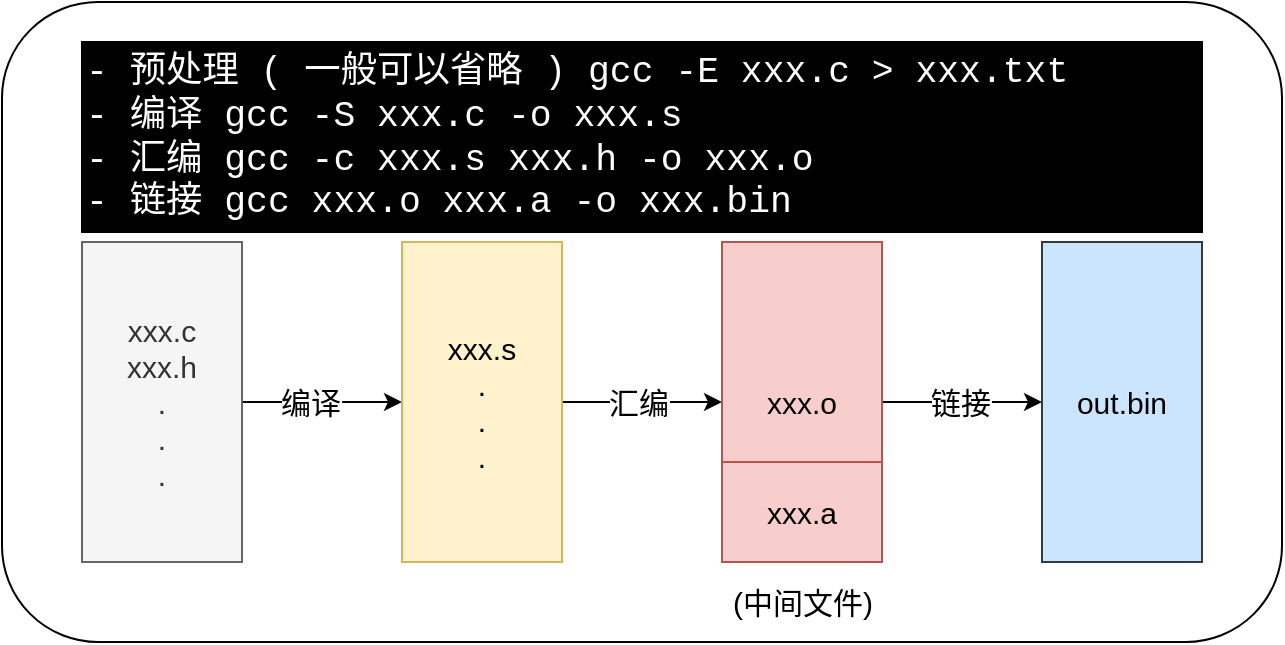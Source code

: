 <mxfile version="14.1.8" type="device"><diagram name="Page-1" id="74e2e168-ea6b-b213-b513-2b3c1d86103e"><mxGraphModel dx="1086" dy="785" grid="0" gridSize="10" guides="1" tooltips="1" connect="1" arrows="1" fold="1" page="1" pageScale="1" pageWidth="1100" pageHeight="850" background="#ffffff" math="0" shadow="0"><root><mxCell id="0"/><mxCell id="1" parent="0"/><mxCell id="gDx1fynAaC7BnWvRT7tZ-5" value="" style="rounded=1;whiteSpace=wrap;html=1;labelBackgroundColor=#FFFFCC;fillColor=none;" vertex="1" parent="1"><mxGeometry x="40" y="40" width="640" height="320" as="geometry"/></mxCell><mxCell id="i3Xp2pzGCi31jurpPoZg-8" style="edgeStyle=orthogonalEdgeStyle;rounded=0;orthogonalLoop=1;jettySize=auto;html=1;exitX=1;exitY=0.5;exitDx=0;exitDy=0;entryX=0;entryY=0.5;entryDx=0;entryDy=0;fontSize=15;" parent="1" source="i3Xp2pzGCi31jurpPoZg-3" target="i3Xp2pzGCi31jurpPoZg-4" edge="1"><mxGeometry relative="1" as="geometry"/></mxCell><mxCell id="i3Xp2pzGCi31jurpPoZg-11" value="编译" style="edgeLabel;html=1;align=center;verticalAlign=middle;resizable=0;points=[];fontSize=15;" parent="i3Xp2pzGCi31jurpPoZg-8" vertex="1" connectable="0"><mxGeometry x="-0.152" relative="1" as="geometry"><mxPoint as="offset"/></mxGeometry></mxCell><mxCell id="i3Xp2pzGCi31jurpPoZg-3" value="&lt;span style=&quot;font-size: 15px&quot;&gt;xxx.c&lt;br&gt;xxx.h&lt;br&gt;.&lt;br&gt;.&lt;br&gt;.&lt;br&gt;&lt;/span&gt;" style="rounded=0;whiteSpace=wrap;html=1;verticalAlign=middle;fontSize=15;fillColor=#f5f5f5;strokeColor=#666666;fontColor=#333333;" parent="1" vertex="1"><mxGeometry x="80" y="160" width="80" height="160" as="geometry"/></mxCell><mxCell id="i3Xp2pzGCi31jurpPoZg-9" style="edgeStyle=orthogonalEdgeStyle;rounded=0;orthogonalLoop=1;jettySize=auto;html=1;exitX=1;exitY=0.5;exitDx=0;exitDy=0;entryX=0;entryY=0.5;entryDx=0;entryDy=0;fontSize=15;" parent="1" source="i3Xp2pzGCi31jurpPoZg-4" target="i3Xp2pzGCi31jurpPoZg-5" edge="1"><mxGeometry relative="1" as="geometry"/></mxCell><mxCell id="i3Xp2pzGCi31jurpPoZg-12" value="汇编" style="edgeLabel;html=1;align=center;verticalAlign=middle;resizable=0;points=[];fontSize=15;" parent="i3Xp2pzGCi31jurpPoZg-9" vertex="1" connectable="0"><mxGeometry x="-0.055" relative="1" as="geometry"><mxPoint as="offset"/></mxGeometry></mxCell><mxCell id="i3Xp2pzGCi31jurpPoZg-4" value="&lt;span style=&quot;font-size: 15px&quot;&gt;xxx.s&lt;br&gt;.&lt;br&gt;.&lt;br&gt;.&lt;br style=&quot;font-size: 15px&quot;&gt;&lt;/span&gt;" style="rounded=0;whiteSpace=wrap;html=1;verticalAlign=middle;fontSize=15;fillColor=#fff2cc;strokeColor=#d6b656;" parent="1" vertex="1"><mxGeometry x="240" y="160" width="80" height="160" as="geometry"/></mxCell><mxCell id="i3Xp2pzGCi31jurpPoZg-10" style="edgeStyle=orthogonalEdgeStyle;rounded=0;orthogonalLoop=1;jettySize=auto;html=1;exitX=1;exitY=0.5;exitDx=0;exitDy=0;entryX=0;entryY=0.5;entryDx=0;entryDy=0;fontSize=15;" parent="1" source="i3Xp2pzGCi31jurpPoZg-5" target="i3Xp2pzGCi31jurpPoZg-6" edge="1"><mxGeometry relative="1" as="geometry"/></mxCell><mxCell id="i3Xp2pzGCi31jurpPoZg-13" value="链接" style="edgeLabel;html=1;align=center;verticalAlign=middle;resizable=0;points=[];fontSize=15;" parent="i3Xp2pzGCi31jurpPoZg-10" vertex="1" connectable="0"><mxGeometry x="-0.033" relative="1" as="geometry"><mxPoint as="offset"/></mxGeometry></mxCell><mxCell id="i3Xp2pzGCi31jurpPoZg-5" value="&lt;span style=&quot;font-size: 15px&quot;&gt;xxx.o&lt;br style=&quot;font-size: 15px&quot;&gt;&lt;/span&gt;" style="rounded=0;whiteSpace=wrap;html=1;align=center;verticalAlign=middle;fontSize=15;fillColor=#f8cecc;strokeColor=#b85450;" parent="1" vertex="1"><mxGeometry x="400" y="160" width="80" height="160" as="geometry"/></mxCell><mxCell id="i3Xp2pzGCi31jurpPoZg-6" value="&lt;span style=&quot;font-size: 15px&quot;&gt;out.bin&lt;br style=&quot;font-size: 15px&quot;&gt;&lt;/span&gt;" style="rounded=0;whiteSpace=wrap;html=1;verticalAlign=middle;fontSize=15;fillColor=#cce5ff;strokeColor=#36393d;" parent="1" vertex="1"><mxGeometry x="560" y="160" width="80" height="160" as="geometry"/></mxCell><mxCell id="i3Xp2pzGCi31jurpPoZg-15" value="(中间文件)" style="text;html=1;align=center;verticalAlign=middle;resizable=0;points=[];autosize=1;fontSize=15;" parent="1" vertex="1"><mxGeometry x="395" y="330" width="90" height="20" as="geometry"/></mxCell><mxCell id="gDx1fynAaC7BnWvRT7tZ-2" value="&lt;span style=&quot;font-size: 15px&quot;&gt;xxx.a&lt;br style=&quot;font-size: 15px&quot;&gt;&lt;/span&gt;" style="rounded=0;whiteSpace=wrap;html=1;verticalAlign=middle;fontSize=15;fillColor=#f8cecc;strokeColor=#b85450;" vertex="1" parent="1"><mxGeometry x="400" y="270" width="80" height="50" as="geometry"/></mxCell><mxCell id="gDx1fynAaC7BnWvRT7tZ-4" value="&lt;div style=&quot;font-family: &amp;#34;consolas&amp;#34; , &amp;#34;courier new&amp;#34; , monospace ; font-size: 18.2px&quot;&gt;&lt;font color=&quot;#ffffff&quot;&gt;-&amp;nbsp;预处理&amp;nbsp;(&amp;nbsp;一般可以省略&amp;nbsp;)&amp;nbsp;&lt;span style=&quot;font-size: 18.2px&quot;&gt;gcc&amp;nbsp;-E&amp;nbsp;xxx.c&amp;nbsp;&amp;gt;&amp;nbsp;xxx.txt&lt;/span&gt;&lt;/font&gt;&lt;/div&gt;&lt;div style=&quot;font-family: &amp;#34;consolas&amp;#34; , &amp;#34;courier new&amp;#34; , monospace ; font-size: 18.2px&quot;&gt;&lt;font color=&quot;#ffffff&quot;&gt;-&amp;nbsp;编译&amp;nbsp;&lt;span style=&quot;font-size: 18.2px&quot;&gt;gcc&amp;nbsp;-S&amp;nbsp;xxx.c&amp;nbsp;-o&amp;nbsp;xxx.s&lt;/span&gt;&lt;/font&gt;&lt;/div&gt;&lt;div style=&quot;font-family: &amp;#34;consolas&amp;#34; , &amp;#34;courier new&amp;#34; , monospace ; font-size: 18.2px&quot;&gt;&lt;font color=&quot;#ffffff&quot;&gt;-&amp;nbsp;汇编&amp;nbsp;&lt;span style=&quot;font-size: 18.2px&quot;&gt;gcc&amp;nbsp;-c&amp;nbsp;xxx.s xxx.h -o&amp;nbsp;xxx.o&lt;/span&gt;&lt;/font&gt;&lt;/div&gt;&lt;div style=&quot;font-family: &amp;#34;consolas&amp;#34; , &amp;#34;courier new&amp;#34; , monospace ; font-size: 18.2px&quot;&gt;&lt;font color=&quot;#ffffff&quot;&gt;-&amp;nbsp;链接&amp;nbsp;&lt;span style=&quot;font-size: 18.2px&quot;&gt;gcc&amp;nbsp;xxx.o&amp;nbsp;xxx.a&amp;nbsp;-o&amp;nbsp;xxx.bin&lt;/span&gt;&lt;/font&gt;&lt;/div&gt;" style="rounded=0;whiteSpace=wrap;html=1;verticalAlign=middle;fontSize=15;fillColor=#000000;align=left;" vertex="1" parent="1"><mxGeometry x="80" y="60" width="560" height="95" as="geometry"/></mxCell></root></mxGraphModel></diagram></mxfile>